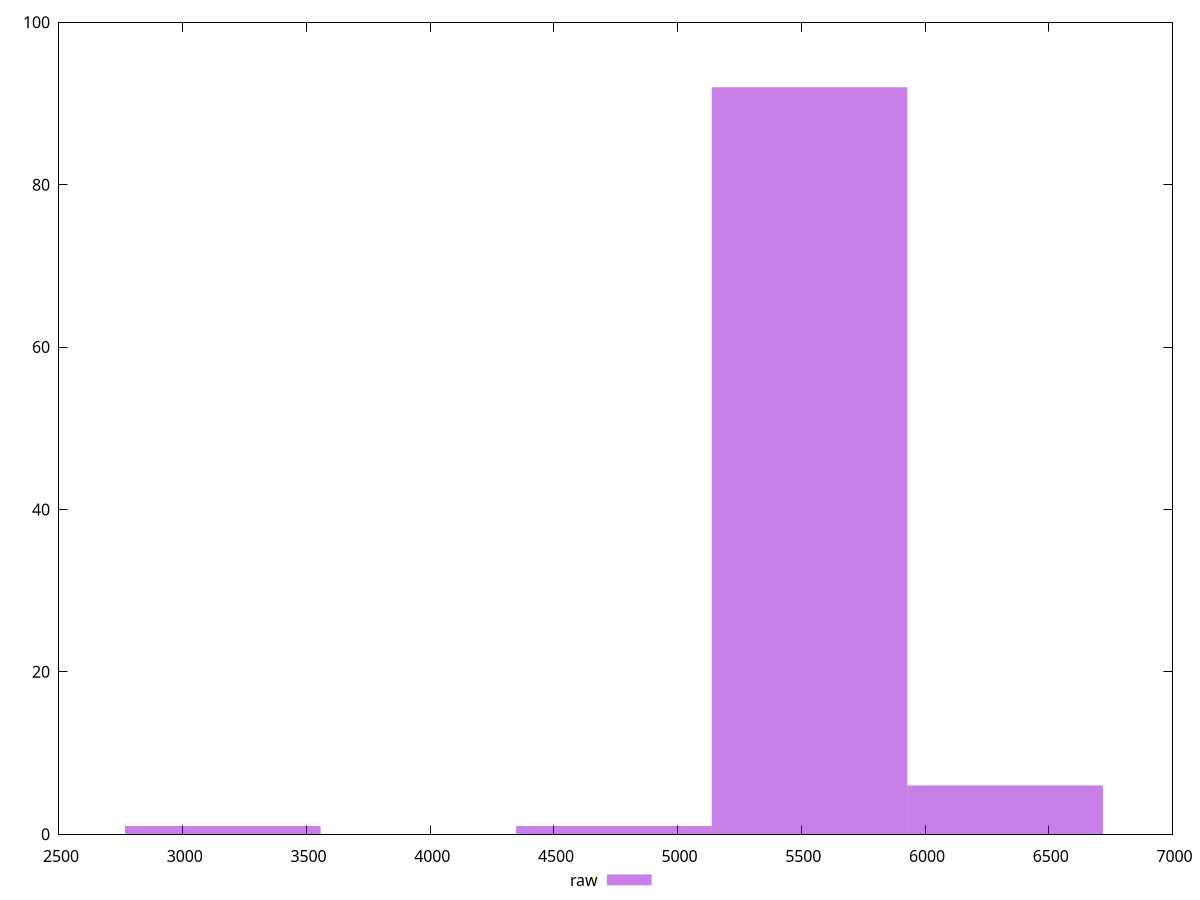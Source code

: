 reset
set terminal svg size 640, 490 enhanced background rgb 'white'
set output "reprap/uses-text-compression/samples/pages/raw/histogram.svg"

$raw <<EOF
4742.749119248727 1
5533.207305790181 92
6323.6654923316355 6
3161.8327461658178 1
EOF

set key outside below
set boxwidth 790.4581865414544
set yrange [0:100]
set style fill transparent solid 0.5 noborder

plot \
  $raw title "raw" with boxes, \


reset